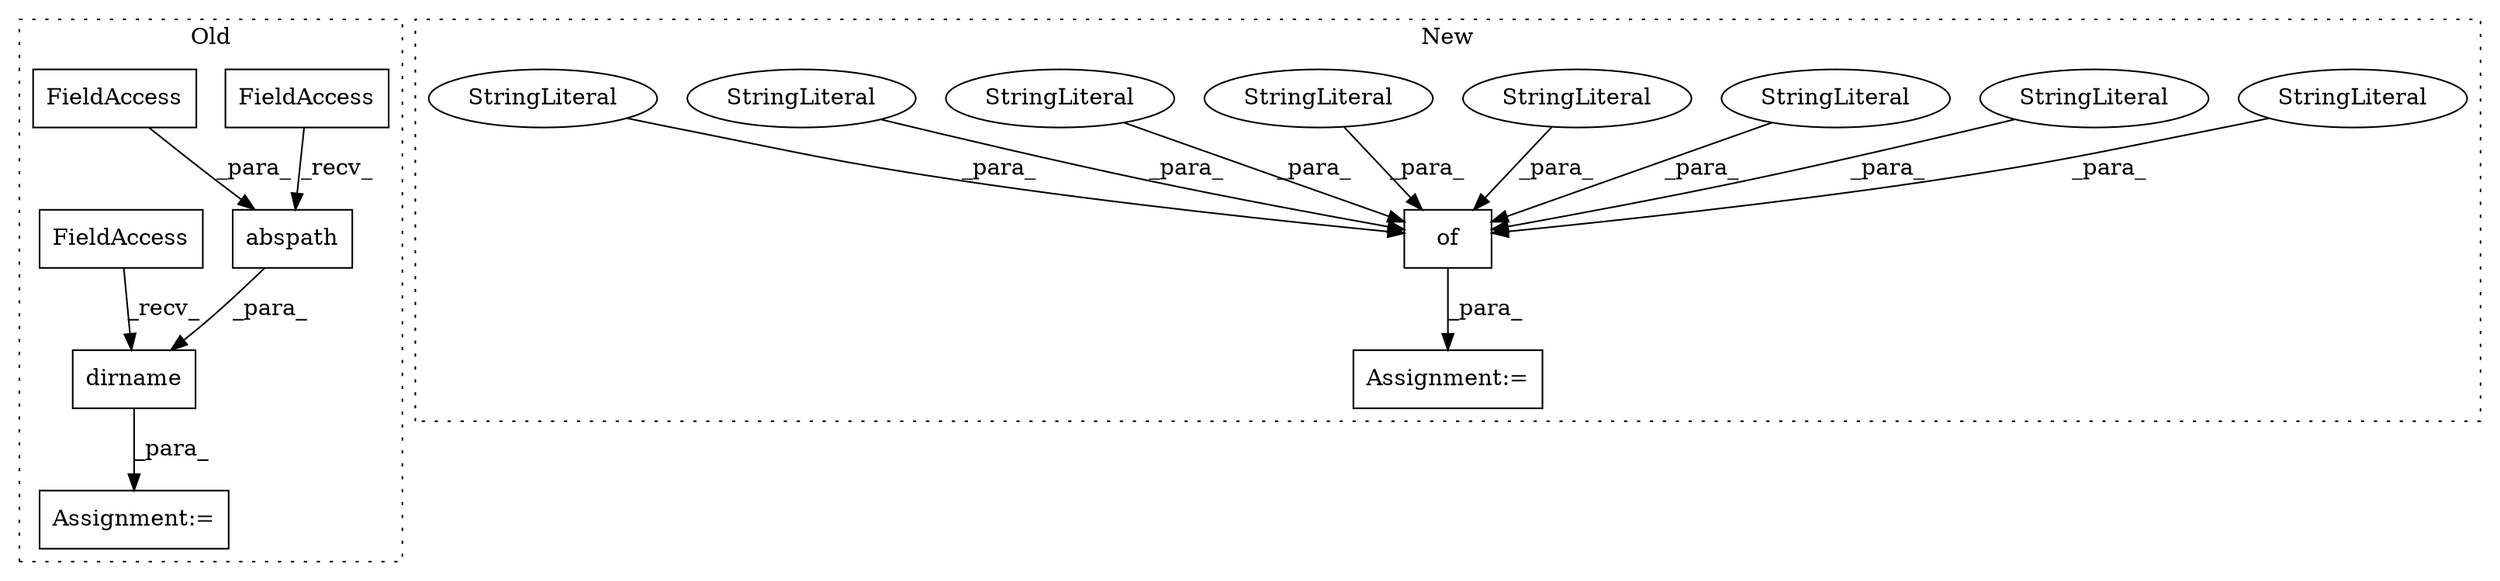 digraph G {
subgraph cluster0 {
1 [label="abspath" a="32" s="273,289" l="8,1" shape="box"];
3 [label="FieldAccess" a="22" s="265" l="7" shape="box"];
13 [label="dirname" a="32" s="257,290" l="8,1" shape="box"];
14 [label="FieldAccess" a="22" s="281" l="8" shape="box"];
15 [label="FieldAccess" a="22" s="249" l="7" shape="box"];
16 [label="Assignment:=" a="7" s="248" l="1" shape="box"];
label = "Old";
style="dotted";
}
subgraph cluster1 {
2 [label="of" a="32" s="226,307" l="3,1" shape="box"];
4 [label="StringLiteral" a="45" s="262" l="9" shape="ellipse"];
5 [label="StringLiteral" a="45" s="254" l="7" shape="ellipse"];
6 [label="StringLiteral" a="45" s="280" l="9" shape="ellipse"];
7 [label="StringLiteral" a="45" s="298" l="9" shape="ellipse"];
8 [label="Assignment:=" a="7" s="221" l="1" shape="box"];
9 [label="StringLiteral" a="45" s="272" l="7" shape="ellipse"];
10 [label="StringLiteral" a="45" s="229" l="7" shape="ellipse"];
11 [label="StringLiteral" a="45" s="290" l="7" shape="ellipse"];
12 [label="StringLiteral" a="45" s="237" l="16" shape="ellipse"];
label = "New";
style="dotted";
}
1 -> 13 [label="_para_"];
2 -> 8 [label="_para_"];
3 -> 1 [label="_recv_"];
4 -> 2 [label="_para_"];
5 -> 2 [label="_para_"];
6 -> 2 [label="_para_"];
7 -> 2 [label="_para_"];
9 -> 2 [label="_para_"];
10 -> 2 [label="_para_"];
11 -> 2 [label="_para_"];
12 -> 2 [label="_para_"];
13 -> 16 [label="_para_"];
14 -> 1 [label="_para_"];
15 -> 13 [label="_recv_"];
}